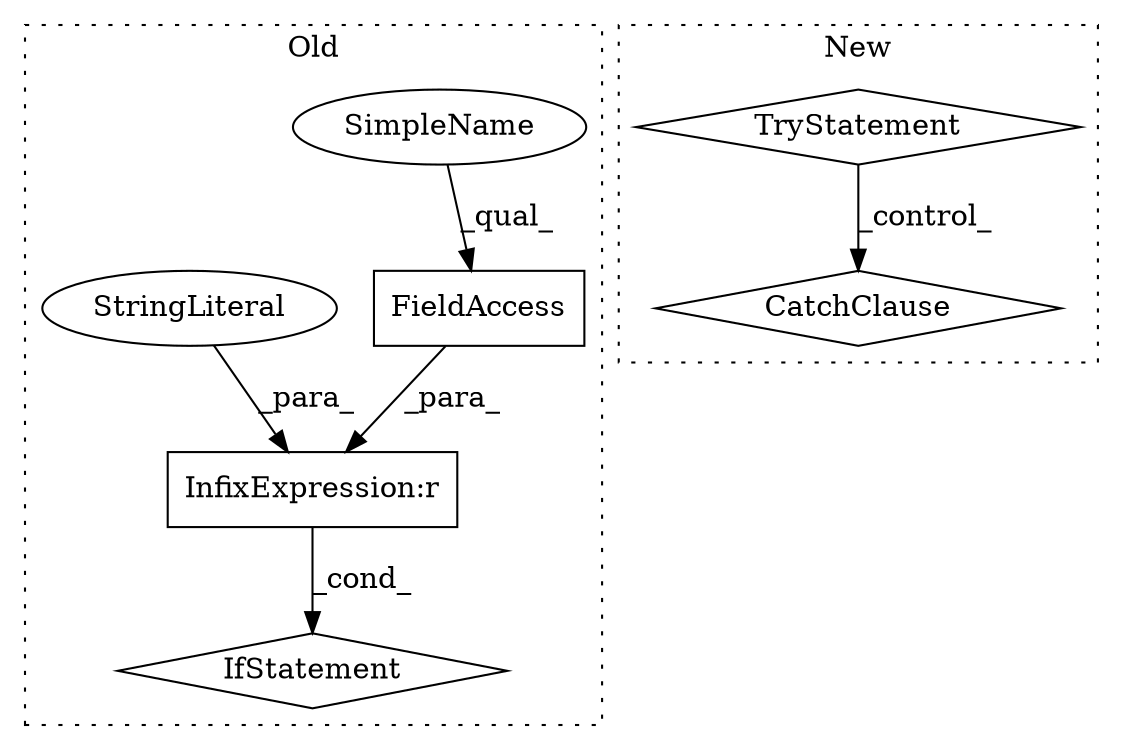 digraph G {
subgraph cluster0 {
1 [label="SimpleName" a="42" s="6216" l="10" shape="ellipse"];
4 [label="FieldAccess" a="22" s="6216" l="22" shape="box"];
5 [label="InfixExpression:r" a="27" s="6238" l="3" shape="box"];
6 [label="IfStatement" a="25" s="6212,6248" l="4,2" shape="diamond"];
7 [label="StringLiteral" a="45" s="6241" l="7" shape="ellipse"];
label = "Old";
style="dotted";
}
subgraph cluster1 {
2 [label="CatchClause" a="12" s="6170,6207" l="11,2" shape="diamond"];
3 [label="TryStatement" a="54" s="6122" l="4" shape="diamond"];
label = "New";
style="dotted";
}
1 -> 4 [label="_qual_"];
3 -> 2 [label="_control_"];
4 -> 5 [label="_para_"];
5 -> 6 [label="_cond_"];
7 -> 5 [label="_para_"];
}